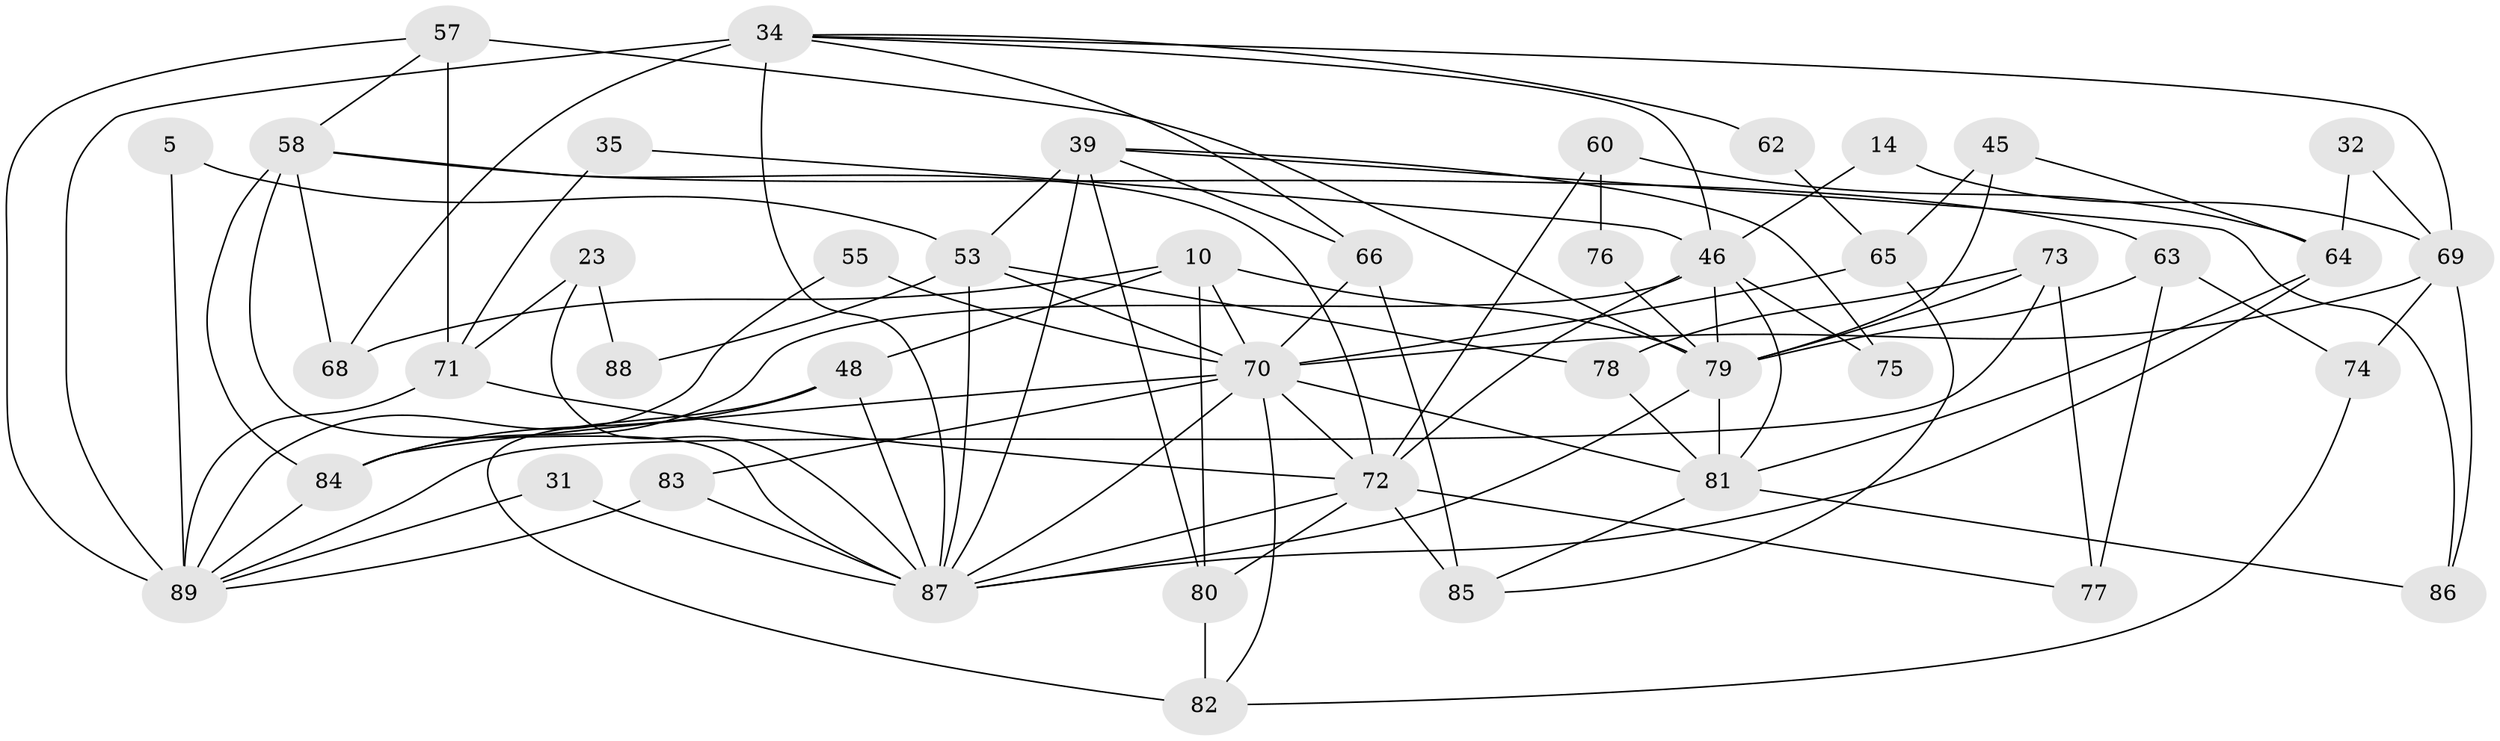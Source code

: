// original degree distribution, {3: 0.29213483146067415, 5: 0.16853932584269662, 4: 0.2696629213483146, 2: 0.1348314606741573, 6: 0.0449438202247191, 7: 0.056179775280898875, 8: 0.033707865168539325}
// Generated by graph-tools (version 1.1) at 2025/51/03/09/25 04:51:03]
// undirected, 44 vertices, 100 edges
graph export_dot {
graph [start="1"]
  node [color=gray90,style=filled];
  5;
  10 [super="+2"];
  14 [super="+1"];
  23;
  31;
  32;
  34 [super="+13+21"];
  35;
  39 [super="+9+24"];
  45;
  46 [super="+37"];
  48 [super="+47"];
  53;
  55;
  57 [super="+36+28"];
  58 [super="+41"];
  60;
  62;
  63;
  64 [super="+3"];
  65;
  66;
  68;
  69;
  70 [super="+67+61"];
  71;
  72 [super="+4+52+51"];
  73 [super="+6+33"];
  74;
  75;
  76;
  77;
  78;
  79 [super="+30+42"];
  80;
  81 [super="+22+59"];
  82 [super="+15"];
  83 [super="+11"];
  84 [super="+49"];
  85 [super="+25"];
  86;
  87 [super="+43+54"];
  88;
  89 [super="+56"];
  5 -- 53;
  5 -- 89;
  10 -- 80;
  10 -- 48 [weight=2];
  10 -- 68;
  10 -- 79;
  10 -- 70 [weight=2];
  14 -- 46 [weight=2];
  14 -- 69 [weight=2];
  23 -- 87 [weight=2];
  23 -- 71;
  23 -- 88;
  31 -- 87;
  31 -- 89;
  32 -- 69;
  32 -- 64;
  34 -- 69;
  34 -- 66;
  34 -- 89 [weight=2];
  34 -- 62;
  34 -- 87 [weight=3];
  34 -- 68;
  34 -- 46 [weight=2];
  35 -- 46;
  35 -- 71;
  39 -- 66;
  39 -- 86;
  39 -- 80;
  39 -- 53 [weight=2];
  39 -- 75;
  39 -- 87 [weight=2];
  45 -- 79 [weight=2];
  45 -- 64 [weight=2];
  45 -- 65;
  46 -- 84;
  46 -- 75;
  46 -- 79;
  46 -- 72;
  46 -- 81;
  48 -- 82 [weight=2];
  48 -- 87;
  48 -- 84;
  53 -- 87;
  53 -- 70 [weight=2];
  53 -- 78;
  53 -- 88;
  55 -- 89;
  55 -- 70;
  57 -- 79 [weight=3];
  57 -- 71 [weight=2];
  57 -- 89;
  57 -- 58;
  58 -- 68;
  58 -- 84;
  58 -- 87 [weight=3];
  58 -- 63;
  58 -- 72;
  60 -- 76;
  60 -- 64;
  60 -- 72;
  62 -- 65;
  63 -- 77;
  63 -- 74;
  63 -- 79;
  64 -- 87 [weight=2];
  64 -- 81;
  65 -- 85 [weight=2];
  65 -- 70;
  66 -- 70;
  66 -- 85 [weight=2];
  69 -- 74;
  69 -- 86;
  69 -- 70 [weight=2];
  70 -- 72;
  70 -- 81 [weight=2];
  70 -- 82;
  70 -- 83;
  70 -- 87;
  70 -- 84;
  71 -- 89 [weight=2];
  71 -- 72;
  72 -- 77;
  72 -- 85 [weight=2];
  72 -- 87 [weight=2];
  72 -- 80;
  73 -- 77;
  73 -- 78 [weight=2];
  73 -- 79;
  73 -- 89;
  74 -- 82;
  76 -- 79;
  78 -- 81;
  79 -- 87 [weight=2];
  79 -- 81 [weight=2];
  80 -- 82 [weight=2];
  81 -- 85;
  81 -- 86;
  83 -- 87;
  83 -- 89;
  84 -- 89;
}
